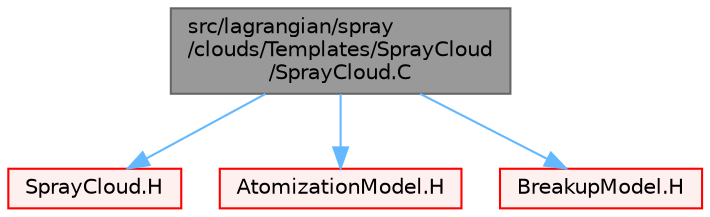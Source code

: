 digraph "src/lagrangian/spray/clouds/Templates/SprayCloud/SprayCloud.C"
{
 // LATEX_PDF_SIZE
  bgcolor="transparent";
  edge [fontname=Helvetica,fontsize=10,labelfontname=Helvetica,labelfontsize=10];
  node [fontname=Helvetica,fontsize=10,shape=box,height=0.2,width=0.4];
  Node1 [id="Node000001",label="src/lagrangian/spray\l/clouds/Templates/SprayCloud\l/SprayCloud.C",height=0.2,width=0.4,color="gray40", fillcolor="grey60", style="filled", fontcolor="black",tooltip=" "];
  Node1 -> Node2 [id="edge1_Node000001_Node000002",color="steelblue1",style="solid",tooltip=" "];
  Node2 [id="Node000002",label="SprayCloud.H",height=0.2,width=0.4,color="red", fillcolor="#FFF0F0", style="filled",URL="$SprayCloud_8H.html",tooltip=" "];
  Node1 -> Node141 [id="edge2_Node000001_Node000141",color="steelblue1",style="solid",tooltip=" "];
  Node141 [id="Node000141",label="AtomizationModel.H",height=0.2,width=0.4,color="red", fillcolor="#FFF0F0", style="filled",URL="$AtomizationModel_8H.html",tooltip=" "];
  Node1 -> Node174 [id="edge3_Node000001_Node000174",color="steelblue1",style="solid",tooltip=" "];
  Node174 [id="Node000174",label="BreakupModel.H",height=0.2,width=0.4,color="red", fillcolor="#FFF0F0", style="filled",URL="$BreakupModel_8H.html",tooltip=" "];
}
